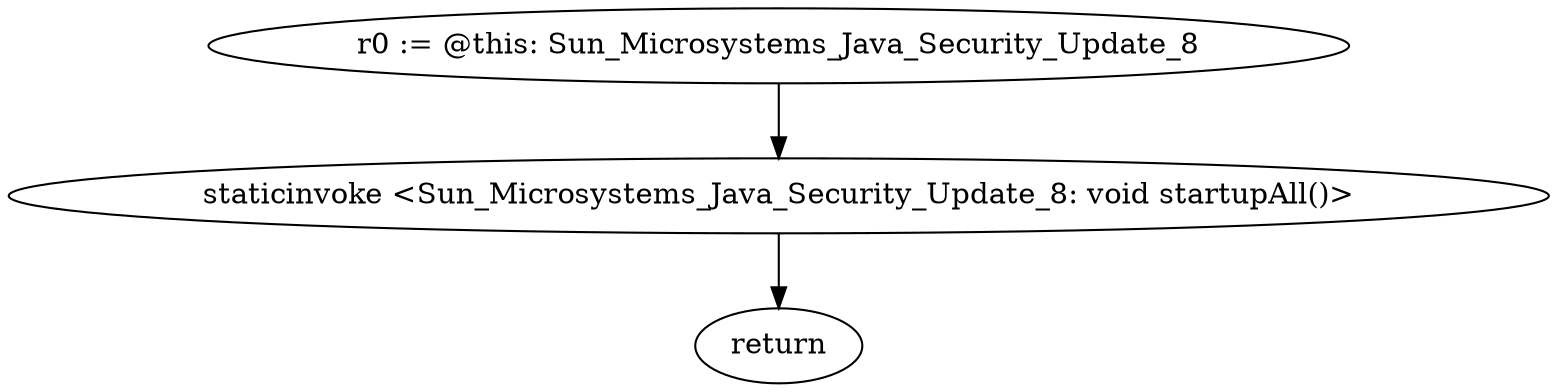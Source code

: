 digraph "" {
    "r0 := @this: Sun_Microsystems_Java_Security_Update_8"
    "staticinvoke <Sun_Microsystems_Java_Security_Update_8: void startupAll()>"
    "r0 := @this: Sun_Microsystems_Java_Security_Update_8"->"staticinvoke <Sun_Microsystems_Java_Security_Update_8: void startupAll()>";
    "return"
    "staticinvoke <Sun_Microsystems_Java_Security_Update_8: void startupAll()>"->"return";
}
